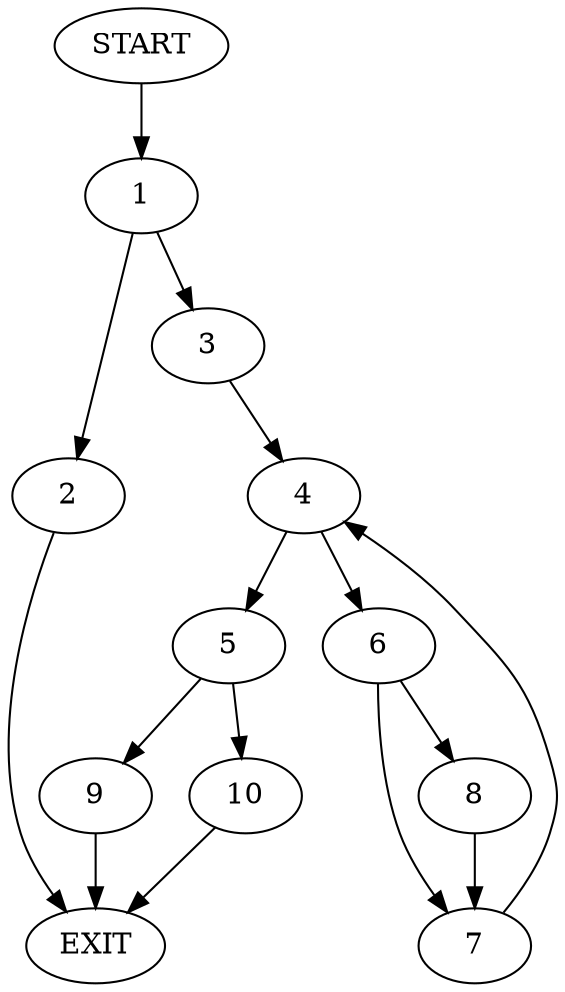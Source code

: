 digraph {
0 [label="START"]
11 [label="EXIT"]
0 -> 1
1 -> 2
1 -> 3
3 -> 4
2 -> 11
4 -> 5
4 -> 6
6 -> 7
6 -> 8
5 -> 9
5 -> 10
7 -> 4
8 -> 7
9 -> 11
10 -> 11
}
